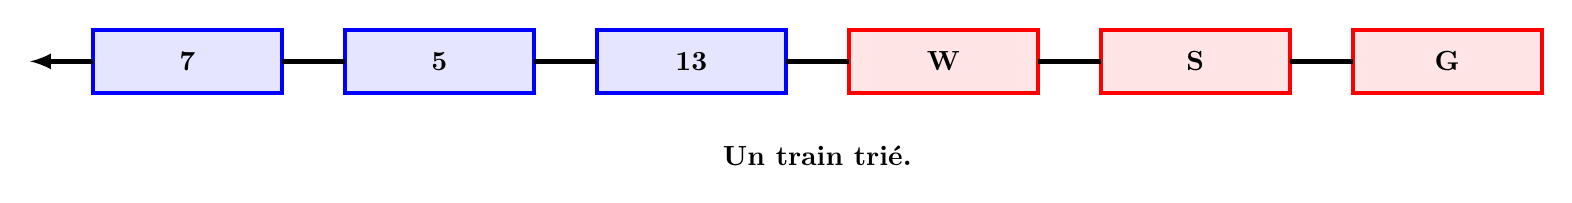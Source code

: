 
\begin{tikzpicture}[scale=0.8]

\draw[ultra thick,blue,fill = blue!10] (0,0) rectangle ++(3,1);
\node at (1.5,0.5) {\bf 7};

\draw[ultra thick,blue,fill = blue!10] (4,0) rectangle ++(3,1);
\node at (5.5,0.5) {\bf 5};

\draw[ultra thick,blue,fill = blue!10] (8,0) rectangle ++(3,1);
\node at (9.5,0.5) {\bf 13};

\draw[ultra thick,red,fill = red!10] (12,0) rectangle ++(3,1);
\node at (13.5,0.5) {\bf W};

\draw[ultra thick,red,fill = red!10] (16,0) rectangle ++(3,1);
\node at (17.5,0.5) {\bf S};

\draw[ultra thick,red,fill = red!10] (20,0) rectangle ++(3,1);
\node at (21.5,0.5) {\bf G};


\foreach \x in {3,7,...,19}{
  \draw[ultra thick] (\x,0.5)--++(1,0);
} 

\draw[ultra thick,->,>=latex] (0,0.5)--++(-1,0);

\node at (11.5,-1) {\bf Un train tri\'e.};

\end{tikzpicture}
